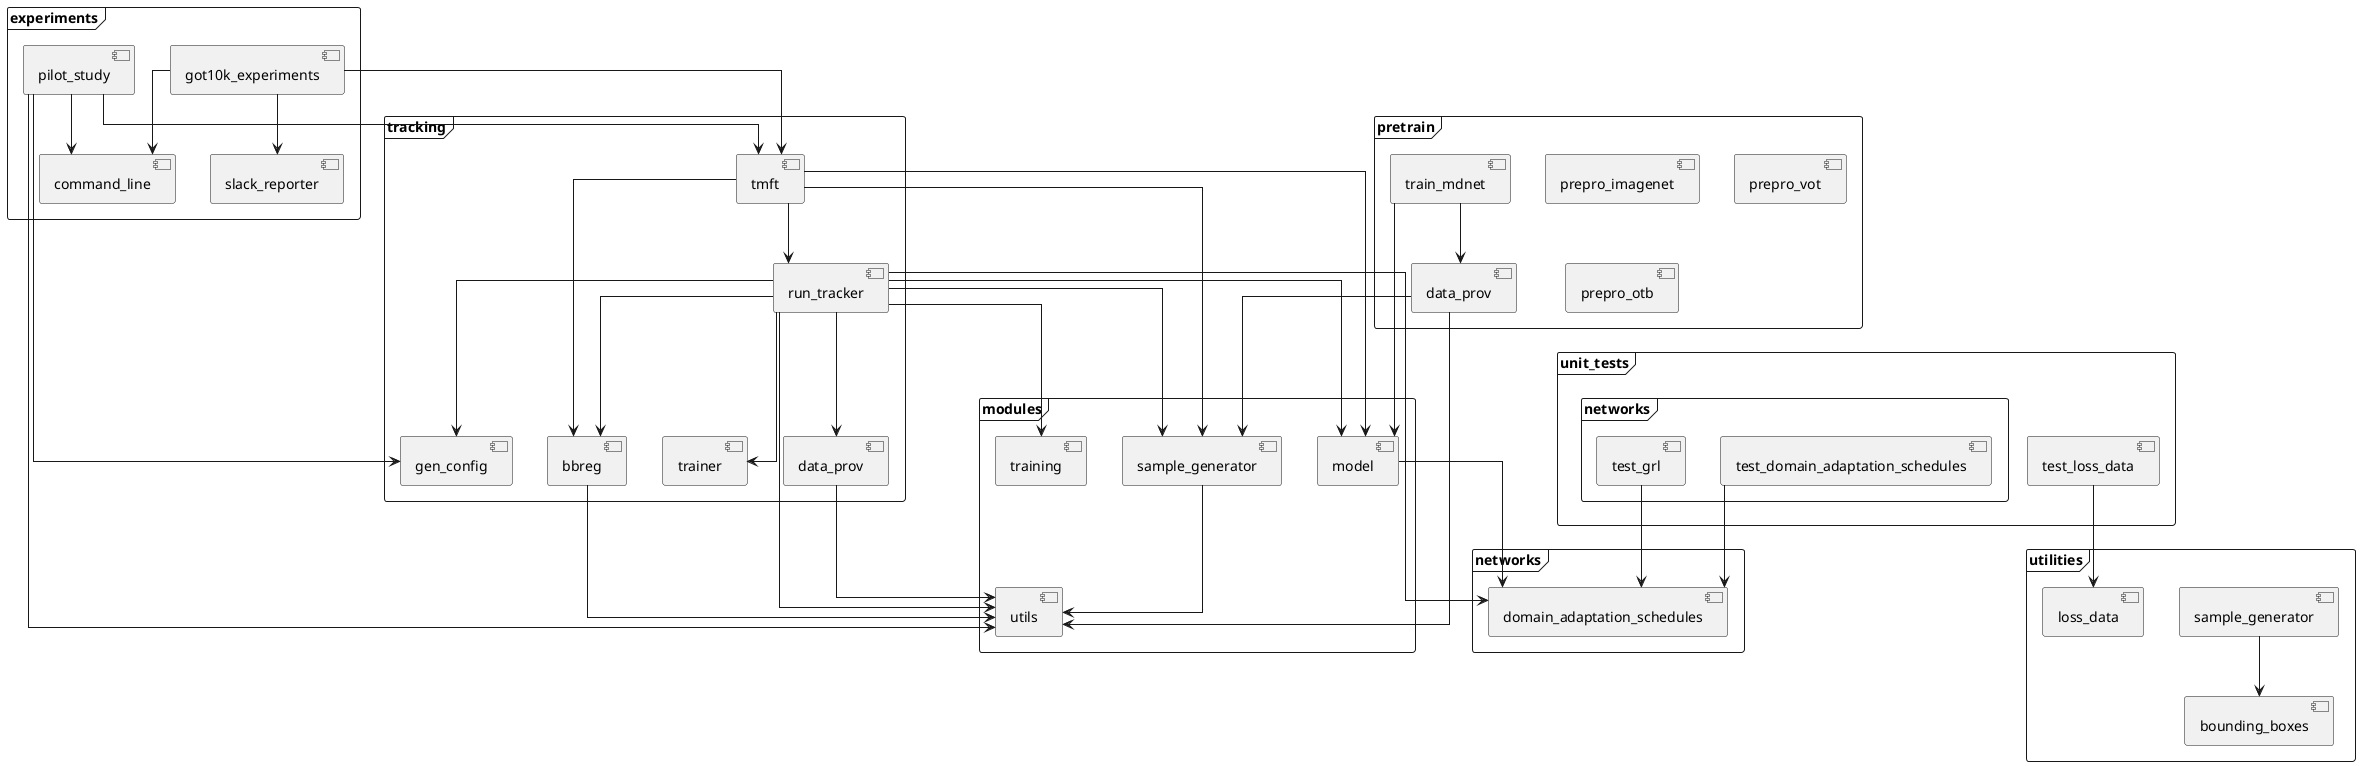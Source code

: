 @startuml
skinparam linetype ortho
frame networks as networks {
[domain_adaptation_schedules] as networks.domain_adaptation_schedules
}
frame pretrain as pretrain {
[prepro_imagenet] as pretrain.prepro_imagenet
}
frame pretrain as pretrain {
[train_mdnet] as pretrain.train_mdnet
}
frame pretrain as pretrain {
[data_prov] as pretrain.data_prov
}
frame pretrain as pretrain {
[prepro_vot] as pretrain.prepro_vot
}
frame pretrain as pretrain {
[prepro_otb] as pretrain.prepro_otb
}
frame experiments as experiments {
[slack_reporter] as experiments.slack_reporter
}
frame experiments as experiments {
[command_line] as experiments.command_line
}
frame experiments as experiments {
[pilot_study] as experiments.pilot_study
}
frame experiments as experiments {
[got10k_experiments] as experiments.got10k_experiments
}
frame unit_tests as unit_tests {
[test_loss_data] as unit_tests.test_loss_data
}
frame unit_tests as unit_tests {
frame networks as unit_tests.networks {
[test_domain_adaptation_schedules] as unit_tests.networks.test_domain_adaptation_schedules
}
}
frame unit_tests as unit_tests {
frame networks as unit_tests.networks {
[test_grl] as unit_tests.networks.test_grl
}
}
frame tracking as tracking {
[run_tracker] as tracking.run_tracker
}
frame tracking as tracking {
[tmft] as tracking.tmft
}
frame tracking as tracking {
[bbreg] as tracking.bbreg
}
frame tracking as tracking {
[data_prov] as tracking.data_prov
}
frame tracking as tracking {
[trainer] as tracking.trainer
}
frame tracking as tracking {
[gen_config] as tracking.gen_config
}
frame utilities as utilities {
[bounding_boxes] as utilities.bounding_boxes
}
frame utilities as utilities {
[sample_generator] as utilities.sample_generator
}
frame utilities as utilities {
[loss_data] as utilities.loss_data
}
frame modules as modules {
[utils] as modules.utils
}
frame modules as modules {
[model] as modules.model
}
frame modules as modules {
[sample_generator] as modules.sample_generator
}
frame modules as modules {
[training] as modules.training
}
[pretrain.train_mdnet] --> [pretrain.data_prov]
[pretrain.train_mdnet] --> [modules.model]
[pretrain.data_prov] --> [modules.utils]
[pretrain.data_prov] --> [modules.sample_generator]
[experiments.pilot_study] --> [modules.utils]
[experiments.pilot_study] --> [experiments.command_line]
[experiments.pilot_study] --> [tracking.gen_config]
[experiments.pilot_study] --> [tracking.tmft]
[experiments.got10k_experiments] --> [experiments.slack_reporter]
[experiments.got10k_experiments] --> [experiments.command_line]
[experiments.got10k_experiments] --> [tracking.tmft]
[unit_tests.test_loss_data] --> [utilities.loss_data]
[unit_tests.networks.test_domain_adaptation_schedules] --> [networks.domain_adaptation_schedules]
[unit_tests.networks.test_grl] --> [networks.domain_adaptation_schedules]
[tracking.run_tracker] --> [tracking.gen_config]
[tracking.run_tracker] --> [modules.training]
[tracking.run_tracker] --> [modules.sample_generator]
[tracking.run_tracker] --> [tracking.bbreg]
[tracking.run_tracker] --> [networks.domain_adaptation_schedules]
[tracking.run_tracker] --> [tracking.data_prov]
[tracking.run_tracker] --> [modules.utils]
[tracking.run_tracker] --> [modules.model]
[tracking.run_tracker] --> [tracking.trainer]
[tracking.tmft] --> [tracking.run_tracker]
[tracking.tmft] --> [tracking.bbreg]
[tracking.tmft] --> [modules.model]
[tracking.tmft] --> [modules.sample_generator]
[tracking.bbreg] --> [modules.utils]
[tracking.data_prov] --> [modules.utils]
[utilities.sample_generator] --> [utilities.bounding_boxes]
[modules.model] --> [networks.domain_adaptation_schedules]
[modules.sample_generator] --> [modules.utils]
@enduml
